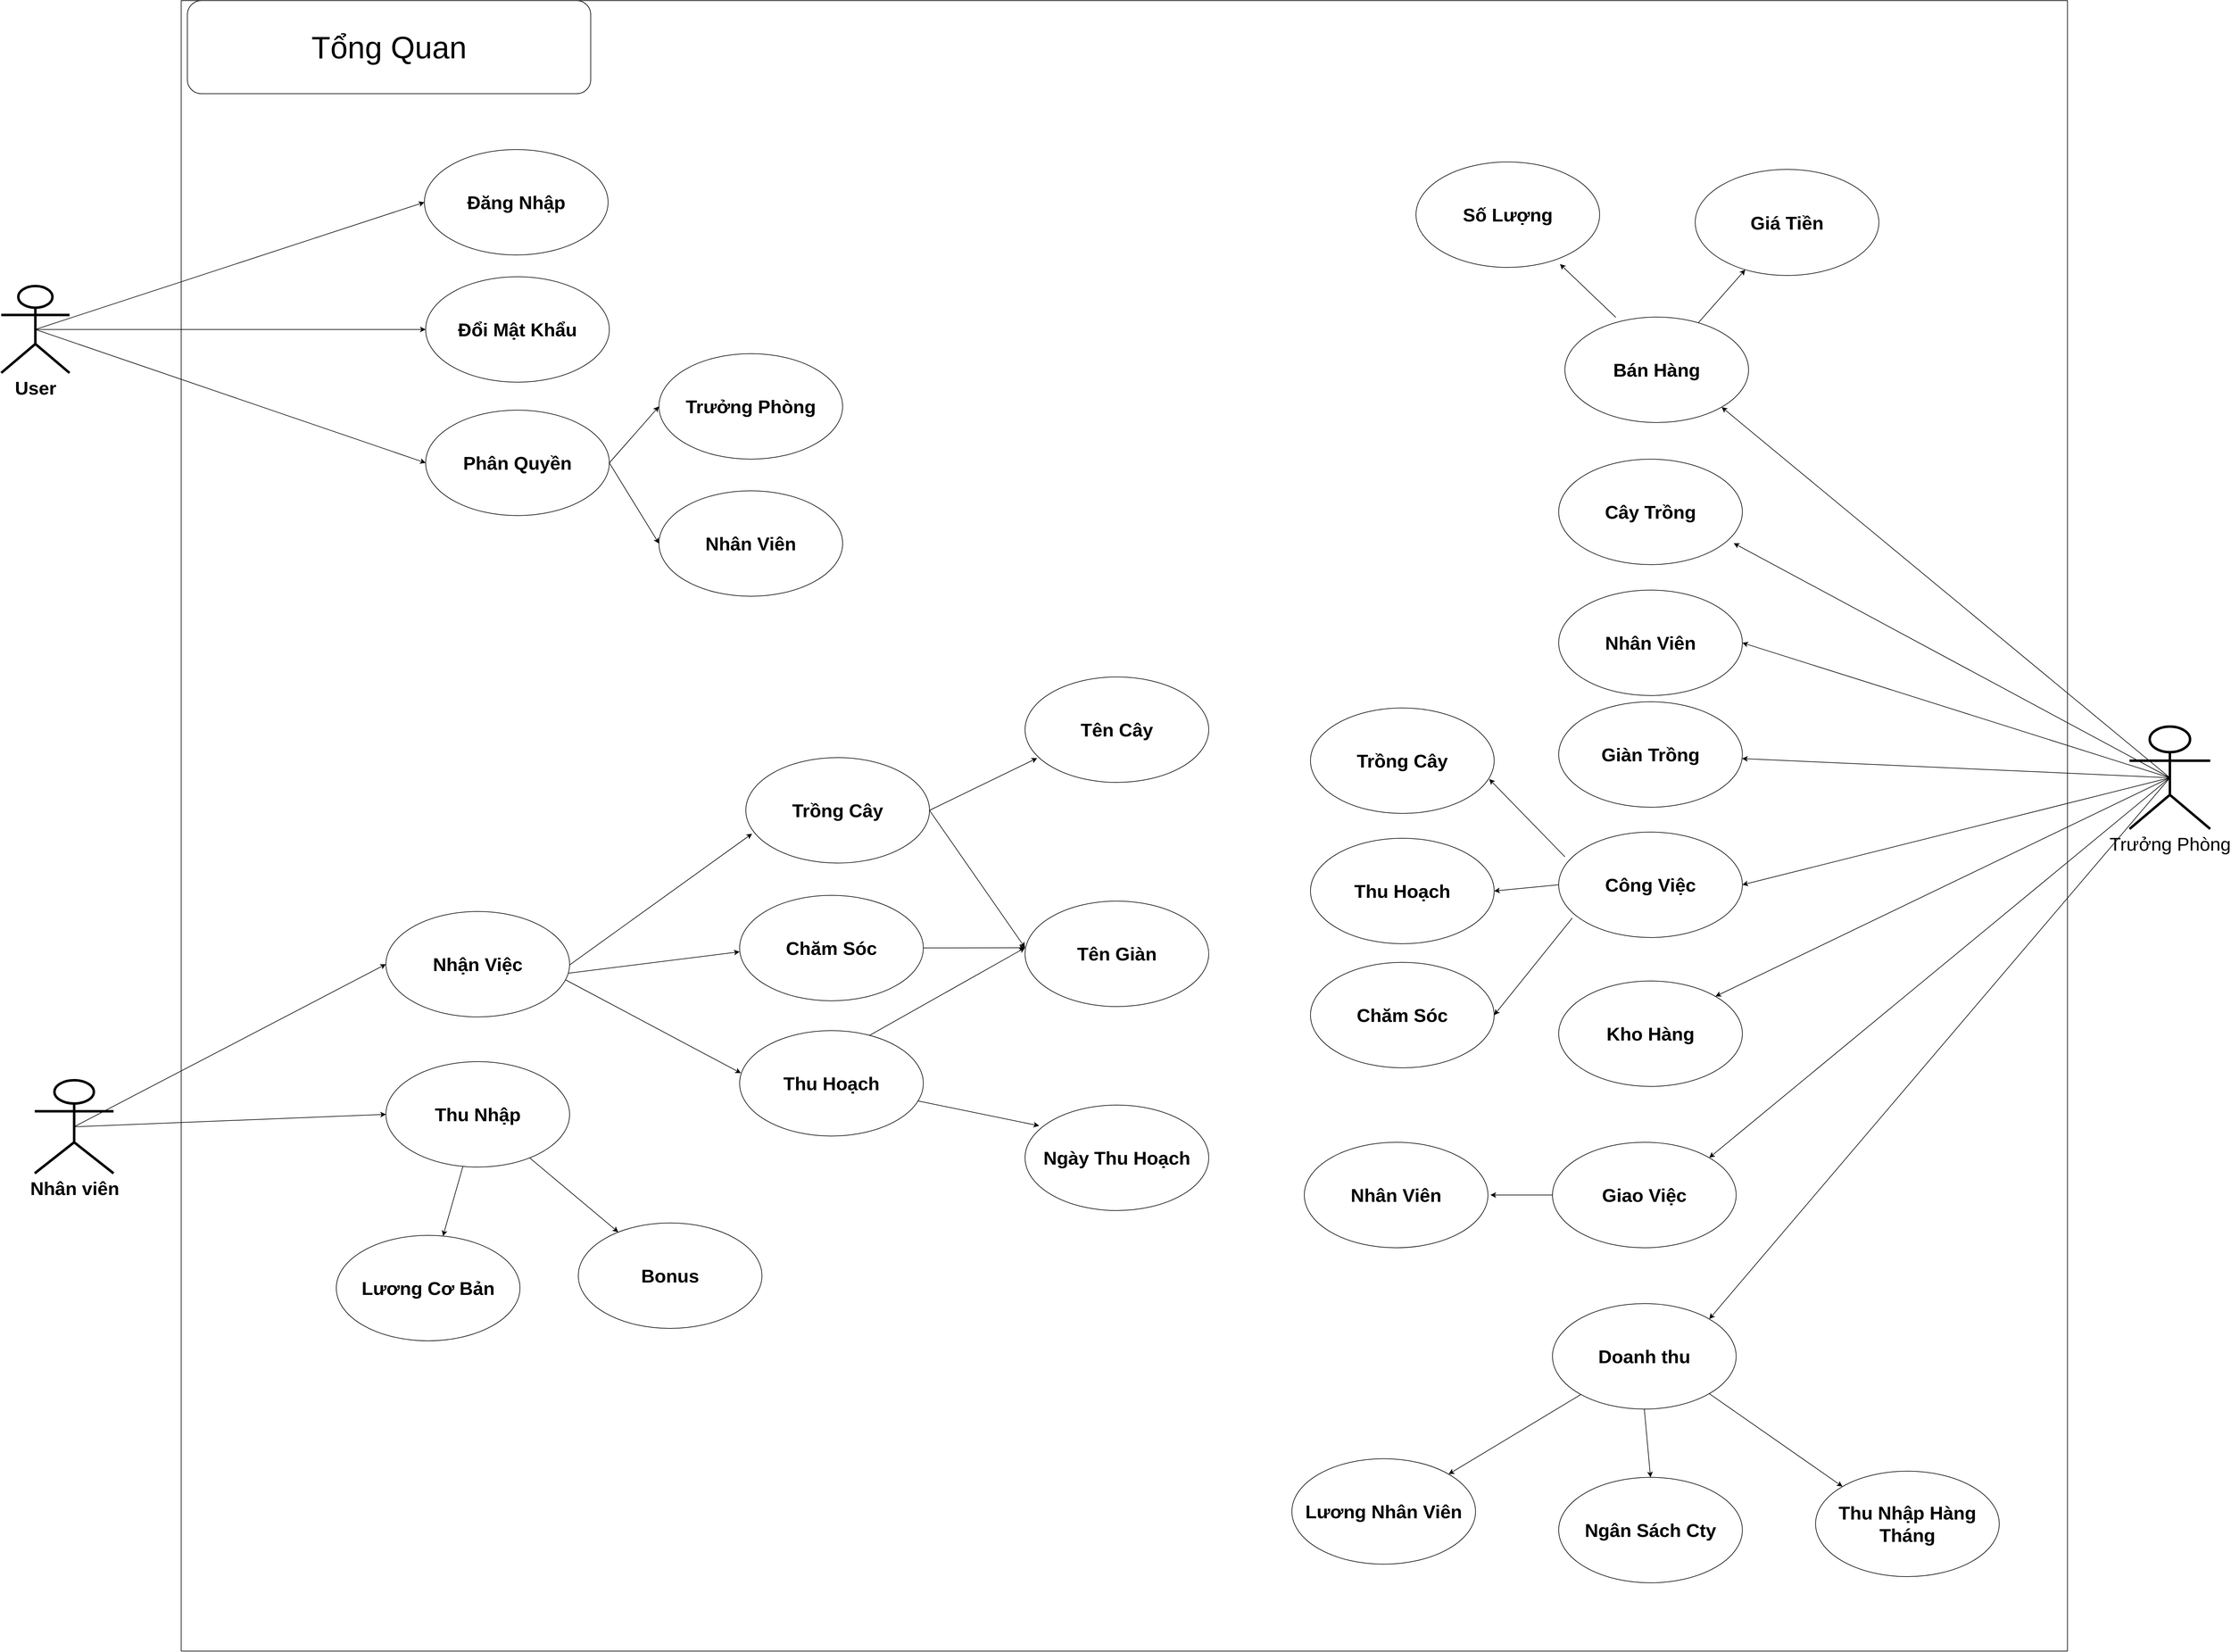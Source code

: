<mxfile version="15.4.0" type="device" pages="4"><diagram id="plnlAM44LjliKnrVqejt" name="Tổng Quan"><mxGraphModel dx="2172" dy="5131" grid="1" gridSize="10" guides="1" tooltips="1" connect="1" arrows="1" fold="1" page="1" pageScale="1" pageWidth="827" pageHeight="1169" math="0" shadow="0"><root><mxCell id="0"/><mxCell id="1" parent="0"/><mxCell id="Zp9C0Mv6gzzcxwa5_PXL-21" value="&lt;font style=&quot;font-size: 30px&quot;&gt;Trưởng Phòng&lt;/font&gt;" style="shape=umlActor;verticalLabelPosition=bottom;verticalAlign=top;html=1;outlineConnect=0;strokeWidth=4;" parent="1" vertex="1"><mxGeometry x="3790" y="-2110" width="130" height="165" as="geometry"/></mxCell><mxCell id="Zp9C0Mv6gzzcxwa5_PXL-28" value="" style="endArrow=classic;html=1;rounded=0;exitX=0.5;exitY=0.5;exitDx=0;exitDy=0;exitPerimeter=0;entryX=1;entryY=0.5;entryDx=0;entryDy=0;" parent="1" source="Zp9C0Mv6gzzcxwa5_PXL-21" target="zLa057w5-fOyzzD5ERXl-71" edge="1"><mxGeometry width="50" height="50" relative="1" as="geometry"><mxPoint x="2687" y="-1818" as="sourcePoint"/><mxPoint x="3210" y="-2220" as="targetPoint"/></mxGeometry></mxCell><mxCell id="Zp9C0Mv6gzzcxwa5_PXL-29" value="" style="endArrow=classic;html=1;rounded=0;exitX=0.5;exitY=0.5;exitDx=0;exitDy=0;exitPerimeter=0;entryX=1;entryY=0.5;entryDx=0;entryDy=0;" parent="1" source="Zp9C0Mv6gzzcxwa5_PXL-21" target="zLa057w5-fOyzzD5ERXl-62" edge="1"><mxGeometry width="50" height="50" relative="1" as="geometry"><mxPoint x="2780" y="-1798" as="sourcePoint"/><mxPoint x="3250" y="-1920" as="targetPoint"/></mxGeometry></mxCell><mxCell id="Zp9C0Mv6gzzcxwa5_PXL-31" value="" style="endArrow=classic;html=1;rounded=0;entryX=1;entryY=0;entryDx=0;entryDy=0;exitX=0.5;exitY=0.5;exitDx=0;exitDy=0;exitPerimeter=0;" parent="1" source="Zp9C0Mv6gzzcxwa5_PXL-21" target="zLa057w5-fOyzzD5ERXl-54" edge="1"><mxGeometry width="50" height="50" relative="1" as="geometry"><mxPoint x="2840" y="-1778" as="sourcePoint"/><mxPoint x="3042.175" y="-1475.355" as="targetPoint"/></mxGeometry></mxCell><mxCell id="Zp9C0Mv6gzzcxwa5_PXL-63" value="" style="endArrow=classic;html=1;rounded=0;exitX=0.5;exitY=0.5;exitDx=0;exitDy=0;exitPerimeter=0;entryX=1;entryY=0;entryDx=0;entryDy=0;" parent="1" source="Zp9C0Mv6gzzcxwa5_PXL-21" target="zLa057w5-fOyzzD5ERXl-61" edge="1"><mxGeometry width="50" height="50" relative="1" as="geometry"><mxPoint x="2690" y="-1768" as="sourcePoint"/><mxPoint x="3056.125" y="-1791.394" as="targetPoint"/></mxGeometry></mxCell><mxCell id="Zp9C0Mv6gzzcxwa5_PXL-85" value="" style="endArrow=classic;html=1;rounded=0;entryX=1;entryY=0;entryDx=0;entryDy=0;exitX=0.5;exitY=0.5;exitDx=0;exitDy=0;exitPerimeter=0;" parent="1" source="Zp9C0Mv6gzzcxwa5_PXL-21" target="zLa057w5-fOyzzD5ERXl-58" edge="1"><mxGeometry width="50" height="50" relative="1" as="geometry"><mxPoint x="2780" y="-1598" as="sourcePoint"/><mxPoint x="3065" y="-1606.25" as="targetPoint"/></mxGeometry></mxCell><mxCell id="LzWVsUbQiLCcBR7Qi_8w-2" value="" style="endArrow=classic;html=1;rounded=0;exitX=0.5;exitY=0.5;exitDx=0;exitDy=0;exitPerimeter=0;" parent="1" source="Zp9C0Mv6gzzcxwa5_PXL-21" target="zLa057w5-fOyzzD5ERXl-69" edge="1"><mxGeometry width="50" height="50" relative="1" as="geometry"><mxPoint x="2770" y="-2168" as="sourcePoint"/><mxPoint x="3087.5" y="-2136.5" as="targetPoint"/></mxGeometry></mxCell><mxCell id="LzWVsUbQiLCcBR7Qi_8w-24" value="" style="endArrow=classic;html=1;rounded=0;exitX=0.5;exitY=0.5;exitDx=0;exitDy=0;exitPerimeter=0;entryX=0.953;entryY=0.797;entryDx=0;entryDy=0;entryPerimeter=0;" parent="1" source="Zp9C0Mv6gzzcxwa5_PXL-21" target="zLa057w5-fOyzzD5ERXl-70" edge="1"><mxGeometry width="50" height="50" relative="1" as="geometry"><mxPoint x="2910" y="-1978" as="sourcePoint"/><mxPoint x="3250" y="-2310" as="targetPoint"/></mxGeometry></mxCell><mxCell id="QmFRktNtewQRUz3YU-EH-2" value="&lt;font style=&quot;font-size: 30px&quot;&gt;&lt;b&gt;User&lt;/b&gt;&lt;/font&gt;" style="shape=umlActor;verticalLabelPosition=bottom;verticalAlign=top;html=1;outlineConnect=0;strokeWidth=4;" parent="1" vertex="1"><mxGeometry x="360" y="-2820" width="110" height="140" as="geometry"/></mxCell><mxCell id="QmFRktNtewQRUz3YU-EH-5" value="" style="endArrow=classic;html=1;rounded=0;exitX=0.5;exitY=0.5;exitDx=0;exitDy=0;exitPerimeter=0;entryX=0;entryY=0.5;entryDx=0;entryDy=0;" parent="1" source="QmFRktNtewQRUz3YU-EH-2" target="zLa057w5-fOyzzD5ERXl-30" edge="1"><mxGeometry width="50" height="50" relative="1" as="geometry"><mxPoint x="1120" y="-2710" as="sourcePoint"/><mxPoint x="1020" y="-2930" as="targetPoint"/></mxGeometry></mxCell><mxCell id="QmFRktNtewQRUz3YU-EH-6" value="" style="endArrow=classic;html=1;rounded=0;entryX=0;entryY=0.5;entryDx=0;entryDy=0;exitX=0.5;exitY=0.5;exitDx=0;exitDy=0;exitPerimeter=0;" parent="1" source="QmFRktNtewQRUz3YU-EH-2" target="zLa057w5-fOyzzD5ERXl-29" edge="1"><mxGeometry width="50" height="50" relative="1" as="geometry"><mxPoint x="1130" y="-2700" as="sourcePoint"/><mxPoint x="1025" y="-2745" as="targetPoint"/></mxGeometry></mxCell><mxCell id="QmFRktNtewQRUz3YU-EH-7" value="" style="endArrow=classic;html=1;rounded=0;exitX=0.5;exitY=0.5;exitDx=0;exitDy=0;exitPerimeter=0;entryX=0;entryY=0.5;entryDx=0;entryDy=0;" parent="1" source="QmFRktNtewQRUz3YU-EH-2" target="zLa057w5-fOyzzD5ERXl-26" edge="1"><mxGeometry width="50" height="50" relative="1" as="geometry"><mxPoint x="1270" y="-2710" as="sourcePoint"/><mxPoint x="1047.5" y="-2498.0" as="targetPoint"/></mxGeometry></mxCell><mxCell id="QmFRktNtewQRUz3YU-EH-64" value="Tổng Quan" style="rounded=1;whiteSpace=wrap;html=1;fillColor=none;fontSize=50;" parent="1" vertex="1"><mxGeometry x="660" y="-3280" width="650" height="150" as="geometry"/></mxCell><mxCell id="qQ18g39UqIaB24QjjWqt-2" value="" style="endArrow=classic;html=1;rounded=0;fontSize=30;entryX=1;entryY=1;entryDx=0;entryDy=0;exitX=0.5;exitY=0.5;exitDx=0;exitDy=0;exitPerimeter=0;" parent="1" source="Zp9C0Mv6gzzcxwa5_PXL-21" target="zLa057w5-fOyzzD5ERXl-50" edge="1"><mxGeometry width="50" height="50" relative="1" as="geometry"><mxPoint x="3500" y="-2260" as="sourcePoint"/><mxPoint x="3090.0" y="-2559" as="targetPoint"/></mxGeometry></mxCell><mxCell id="zLa057w5-fOyzzD5ERXl-1" value="&lt;font style=&quot;font-size: 30px&quot;&gt;&lt;b&gt;Nhân viên&lt;/b&gt;&lt;/font&gt;" style="shape=umlActor;verticalLabelPosition=bottom;verticalAlign=top;html=1;outlineConnect=0;strokeWidth=4;" parent="1" vertex="1"><mxGeometry x="414" y="-1540" width="127" height="150" as="geometry"/></mxCell><mxCell id="zLa057w5-fOyzzD5ERXl-5" value="" style="endArrow=classic;html=1;rounded=0;entryX=0;entryY=1;entryDx=0;entryDy=0;exitX=1;exitY=0.5;exitDx=0;exitDy=0;" parent="1" source="zLa057w5-fOyzzD5ERXl-38" edge="1"><mxGeometry width="50" height="50" relative="1" as="geometry"><mxPoint x="1670.443" y="-2017.426" as="sourcePoint"/><mxPoint x="2029.509" y="-2059.153" as="targetPoint"/></mxGeometry></mxCell><mxCell id="zLa057w5-fOyzzD5ERXl-7" value="" style="endArrow=classic;html=1;rounded=0;entryX=0;entryY=0.5;entryDx=0;entryDy=0;startArrow=none;" parent="1" source="zLa057w5-fOyzzD5ERXl-39" edge="1"><mxGeometry width="50" height="50" relative="1" as="geometry"><mxPoint x="1701.25" y="-1765.0" as="sourcePoint"/><mxPoint x="2010" y="-1753.5" as="targetPoint"/><Array as="points"/></mxGeometry></mxCell><mxCell id="zLa057w5-fOyzzD5ERXl-9" value="" style="endArrow=classic;html=1;rounded=0;exitX=1;exitY=0.5;exitDx=0;exitDy=0;entryX=0;entryY=0.5;entryDx=0;entryDy=0;" parent="1" edge="1"><mxGeometry width="50" height="50" relative="1" as="geometry"><mxPoint x="1706.5" y="-1582.5" as="sourcePoint"/><mxPoint x="2010" y="-1753.5" as="targetPoint"/></mxGeometry></mxCell><mxCell id="zLa057w5-fOyzzD5ERXl-11" value="" style="endArrow=classic;html=1;rounded=0;entryX=0;entryY=0.5;entryDx=0;entryDy=0;exitX=0.5;exitY=0.5;exitDx=0;exitDy=0;exitPerimeter=0;" parent="1" source="zLa057w5-fOyzzD5ERXl-1" target="zLa057w5-fOyzzD5ERXl-34" edge="1"><mxGeometry width="50" height="50" relative="1" as="geometry"><mxPoint x="1004" y="-1430" as="sourcePoint"/><mxPoint x="1049" y="-1395" as="targetPoint"/></mxGeometry></mxCell><mxCell id="zLa057w5-fOyzzD5ERXl-14" value="" style="endArrow=classic;html=1;rounded=0;" parent="1" source="zLa057w5-fOyzzD5ERXl-34" target="zLa057w5-fOyzzD5ERXl-35" edge="1"><mxGeometry width="50" height="50" relative="1" as="geometry"><mxPoint x="1144" y="-1340" as="sourcePoint"/><mxPoint x="1141.916" y="-1289.973" as="targetPoint"/></mxGeometry></mxCell><mxCell id="zLa057w5-fOyzzD5ERXl-15" value="" style="endArrow=classic;html=1;rounded=0;" parent="1" source="zLa057w5-fOyzzD5ERXl-34" target="zLa057w5-fOyzzD5ERXl-36" edge="1"><mxGeometry width="50" height="50" relative="1" as="geometry"><mxPoint x="1239" y="-1395" as="sourcePoint"/><mxPoint x="1350.528" y="-1322.284" as="targetPoint"/></mxGeometry></mxCell><mxCell id="zLa057w5-fOyzzD5ERXl-20" value="" style="endArrow=classic;html=1;rounded=0;entryX=0;entryY=0;entryDx=0;entryDy=0;startArrow=none;" parent="1" source="zLa057w5-fOyzzD5ERXl-40" edge="1"><mxGeometry width="50" height="50" relative="1" as="geometry"><mxPoint x="1675.385" y="-1534.539" as="sourcePoint"/><mxPoint x="2032.683" y="-1466.569" as="targetPoint"/></mxGeometry></mxCell><mxCell id="zLa057w5-fOyzzD5ERXl-21" value="" style="endArrow=classic;html=1;rounded=0;fontSize=12;entryX=0.034;entryY=0.721;entryDx=0;entryDy=0;exitX=1;exitY=0.5;exitDx=0;exitDy=0;entryPerimeter=0;" parent="1" target="zLa057w5-fOyzzD5ERXl-38" edge="1"><mxGeometry width="50" height="50" relative="1" as="geometry"><mxPoint x="1254" y="-1710.0" as="sourcePoint"/><mxPoint x="1532.557" y="-1932.574" as="targetPoint"/></mxGeometry></mxCell><mxCell id="zLa057w5-fOyzzD5ERXl-22" value="" style="endArrow=classic;html=1;rounded=0;fontSize=12;exitX=1;exitY=0.5;exitDx=0;exitDy=0;" parent="1" edge="1"><mxGeometry width="50" height="50" relative="1" as="geometry"><mxPoint x="1254" y="-1710.0" as="sourcePoint"/><mxPoint x="1550" y="-1747" as="targetPoint"/></mxGeometry></mxCell><mxCell id="zLa057w5-fOyzzD5ERXl-23" value="" style="endArrow=classic;html=1;rounded=0;fontSize=12;entryX=0.007;entryY=0.403;entryDx=0;entryDy=0;exitX=1;exitY=0.5;exitDx=0;exitDy=0;entryPerimeter=0;" parent="1" target="zLa057w5-fOyzzD5ERXl-40" edge="1"><mxGeometry width="50" height="50" relative="1" as="geometry"><mxPoint x="1254" y="-1710.0" as="sourcePoint"/><mxPoint x="1496.5" y="-1582.5" as="targetPoint"/></mxGeometry></mxCell><mxCell id="zLa057w5-fOyzzD5ERXl-26" value="Phân Quyền" style="ellipse;whiteSpace=wrap;html=1;fontSize=30;fontStyle=1" parent="1" vertex="1"><mxGeometry x="1044" y="-2620" width="296" height="170" as="geometry"/></mxCell><mxCell id="zLa057w5-fOyzzD5ERXl-27" value="Nhân Viên" style="ellipse;whiteSpace=wrap;html=1;fontSize=30;fontStyle=1" parent="1" vertex="1"><mxGeometry x="1420" y="-2490" width="296" height="170" as="geometry"/></mxCell><mxCell id="zLa057w5-fOyzzD5ERXl-28" value="Trưởng Phòng" style="ellipse;whiteSpace=wrap;html=1;fontSize=30;fontStyle=1" parent="1" vertex="1"><mxGeometry x="1420" y="-2711" width="296" height="170" as="geometry"/></mxCell><mxCell id="zLa057w5-fOyzzD5ERXl-29" value="Đổi Mật Khẩu" style="ellipse;whiteSpace=wrap;html=1;fontSize=30;fontStyle=1" parent="1" vertex="1"><mxGeometry x="1044" y="-2835" width="296" height="170" as="geometry"/></mxCell><mxCell id="zLa057w5-fOyzzD5ERXl-30" value="Đăng Nhập" style="ellipse;whiteSpace=wrap;html=1;fontSize=30;fontStyle=1" parent="1" vertex="1"><mxGeometry x="1042" y="-3040" width="296" height="170" as="geometry"/></mxCell><mxCell id="zLa057w5-fOyzzD5ERXl-31" value="" style="endArrow=classic;html=1;rounded=0;fontSize=30;entryX=0;entryY=0.5;entryDx=0;entryDy=0;exitX=1;exitY=0.5;exitDx=0;exitDy=0;" parent="1" source="zLa057w5-fOyzzD5ERXl-26" target="zLa057w5-fOyzzD5ERXl-28" edge="1"><mxGeometry width="50" height="50" relative="1" as="geometry"><mxPoint x="1360" y="-2460" as="sourcePoint"/><mxPoint x="1410" y="-2510" as="targetPoint"/></mxGeometry></mxCell><mxCell id="zLa057w5-fOyzzD5ERXl-32" value="" style="endArrow=classic;html=1;rounded=0;fontSize=30;entryX=0;entryY=0.5;entryDx=0;entryDy=0;exitX=1;exitY=0.5;exitDx=0;exitDy=0;" parent="1" source="zLa057w5-fOyzzD5ERXl-26" target="zLa057w5-fOyzzD5ERXl-27" edge="1"><mxGeometry width="50" height="50" relative="1" as="geometry"><mxPoint x="1340" y="-2390" as="sourcePoint"/><mxPoint x="1390" y="-2440" as="targetPoint"/></mxGeometry></mxCell><mxCell id="zLa057w5-fOyzzD5ERXl-33" value="Nhận Việc" style="ellipse;whiteSpace=wrap;html=1;fontSize=30;fontStyle=1" parent="1" vertex="1"><mxGeometry x="980" y="-1812" width="296" height="170" as="geometry"/></mxCell><mxCell id="zLa057w5-fOyzzD5ERXl-34" value="Thu Nhập" style="ellipse;whiteSpace=wrap;html=1;fontSize=30;fontStyle=1" parent="1" vertex="1"><mxGeometry x="980" y="-1570" width="296" height="170" as="geometry"/></mxCell><mxCell id="zLa057w5-fOyzzD5ERXl-35" value="Lương Cơ Bản" style="ellipse;whiteSpace=wrap;html=1;fontSize=30;fontStyle=1" parent="1" vertex="1"><mxGeometry x="900" y="-1290" width="296" height="170" as="geometry"/></mxCell><mxCell id="zLa057w5-fOyzzD5ERXl-36" value="Bonus" style="ellipse;whiteSpace=wrap;html=1;fontSize=30;fontStyle=1" parent="1" vertex="1"><mxGeometry x="1290" y="-1310" width="296" height="170" as="geometry"/></mxCell><mxCell id="zLa057w5-fOyzzD5ERXl-37" value="" style="endArrow=classic;html=1;rounded=0;fontSize=30;entryX=0;entryY=0.5;entryDx=0;entryDy=0;exitX=0.5;exitY=0.5;exitDx=0;exitDy=0;exitPerimeter=0;" parent="1" source="zLa057w5-fOyzzD5ERXl-1" target="zLa057w5-fOyzzD5ERXl-33" edge="1"><mxGeometry width="50" height="50" relative="1" as="geometry"><mxPoint x="620" y="-1610" as="sourcePoint"/><mxPoint x="670" y="-1660" as="targetPoint"/></mxGeometry></mxCell><mxCell id="zLa057w5-fOyzzD5ERXl-38" value="Trồng Cây" style="ellipse;whiteSpace=wrap;html=1;fontSize=30;fontStyle=1" parent="1" vertex="1"><mxGeometry x="1560" y="-2060" width="296" height="170" as="geometry"/></mxCell><mxCell id="zLa057w5-fOyzzD5ERXl-41" value="" style="endArrow=classic;html=1;rounded=0;fontSize=30;entryX=0;entryY=0.5;entryDx=0;entryDy=0;exitX=1;exitY=0.5;exitDx=0;exitDy=0;" parent="1" source="zLa057w5-fOyzzD5ERXl-38" edge="1"><mxGeometry width="50" height="50" relative="1" as="geometry"><mxPoint x="1840" y="-1910" as="sourcePoint"/><mxPoint x="2010" y="-1753.5" as="targetPoint"/></mxGeometry></mxCell><mxCell id="zLa057w5-fOyzzD5ERXl-39" value="Chăm Sóc" style="ellipse;whiteSpace=wrap;html=1;fontSize=30;fontStyle=1" parent="1" vertex="1"><mxGeometry x="1550" y="-1838" width="296" height="170" as="geometry"/></mxCell><mxCell id="zLa057w5-fOyzzD5ERXl-40" value="Thu Hoạch" style="ellipse;whiteSpace=wrap;html=1;fontSize=30;fontStyle=1" parent="1" vertex="1"><mxGeometry x="1550" y="-1620" width="296" height="170" as="geometry"/></mxCell><mxCell id="zLa057w5-fOyzzD5ERXl-44" value="Tên Cây" style="ellipse;whiteSpace=wrap;html=1;fontSize=30;fontStyle=1" parent="1" vertex="1"><mxGeometry x="2010" y="-2190" width="296" height="170" as="geometry"/></mxCell><mxCell id="zLa057w5-fOyzzD5ERXl-45" value="Tên Giàn" style="ellipse;whiteSpace=wrap;html=1;fontSize=30;fontStyle=1" parent="1" vertex="1"><mxGeometry x="2010" y="-1828.75" width="296" height="170" as="geometry"/></mxCell><mxCell id="zLa057w5-fOyzzD5ERXl-46" value="Ngày Thu Hoạch" style="ellipse;whiteSpace=wrap;html=1;fontSize=30;fontStyle=1" parent="1" vertex="1"><mxGeometry x="2010" y="-1500" width="296" height="170" as="geometry"/></mxCell><mxCell id="zLa057w5-fOyzzD5ERXl-48" value="Số Lượng" style="ellipse;whiteSpace=wrap;html=1;fontSize=30;fontStyle=1" parent="1" vertex="1"><mxGeometry x="2640" y="-3020" width="296" height="170" as="geometry"/></mxCell><mxCell id="zLa057w5-fOyzzD5ERXl-49" value="Giá Tiền" style="ellipse;whiteSpace=wrap;html=1;fontSize=30;fontStyle=1" parent="1" vertex="1"><mxGeometry x="3090" y="-3008" width="296" height="171" as="geometry"/></mxCell><mxCell id="zLa057w5-fOyzzD5ERXl-50" value="Bán Hàng" style="ellipse;whiteSpace=wrap;html=1;fontSize=30;fontStyle=1" parent="1" vertex="1"><mxGeometry x="2880" y="-2770" width="296" height="170" as="geometry"/></mxCell><mxCell id="zLa057w5-fOyzzD5ERXl-51" value="Lương Nhân Viên" style="ellipse;whiteSpace=wrap;html=1;fontSize=30;fontStyle=1" parent="1" vertex="1"><mxGeometry x="2440" y="-930" width="296" height="170" as="geometry"/></mxCell><mxCell id="zLa057w5-fOyzzD5ERXl-52" value="Ngân Sách Cty" style="ellipse;whiteSpace=wrap;html=1;fontSize=30;fontStyle=1" parent="1" vertex="1"><mxGeometry x="2870" y="-900" width="296" height="170" as="geometry"/></mxCell><mxCell id="zLa057w5-fOyzzD5ERXl-53" value="Thu Nhập Hàng Tháng" style="ellipse;whiteSpace=wrap;html=1;fontSize=30;fontStyle=1" parent="1" vertex="1"><mxGeometry x="3284" y="-910" width="296" height="170" as="geometry"/></mxCell><mxCell id="zLa057w5-fOyzzD5ERXl-54" value="Doanh thu" style="ellipse;whiteSpace=wrap;html=1;fontSize=30;fontStyle=1" parent="1" vertex="1"><mxGeometry x="2860" y="-1180" width="296" height="170" as="geometry"/></mxCell><mxCell id="zLa057w5-fOyzzD5ERXl-55" value="" style="endArrow=classic;html=1;rounded=0;fontSize=30;entryX=1;entryY=0;entryDx=0;entryDy=0;" parent="1" source="zLa057w5-fOyzzD5ERXl-54" target="zLa057w5-fOyzzD5ERXl-51" edge="1"><mxGeometry width="50" height="50" relative="1" as="geometry"><mxPoint x="2660" y="-1090" as="sourcePoint"/><mxPoint x="2710" y="-1140" as="targetPoint"/></mxGeometry></mxCell><mxCell id="zLa057w5-fOyzzD5ERXl-56" value="" style="endArrow=classic;html=1;rounded=0;fontSize=30;entryX=0;entryY=0;entryDx=0;entryDy=0;exitX=1;exitY=1;exitDx=0;exitDy=0;" parent="1" source="zLa057w5-fOyzzD5ERXl-54" target="zLa057w5-fOyzzD5ERXl-53" edge="1"><mxGeometry width="50" height="50" relative="1" as="geometry"><mxPoint x="3330" y="-1050" as="sourcePoint"/><mxPoint x="3380" y="-1100" as="targetPoint"/></mxGeometry></mxCell><mxCell id="zLa057w5-fOyzzD5ERXl-57" value="" style="endArrow=classic;html=1;rounded=0;fontSize=30;entryX=0.5;entryY=0;entryDx=0;entryDy=0;exitX=0.5;exitY=1;exitDx=0;exitDy=0;" parent="1" source="zLa057w5-fOyzzD5ERXl-54" target="zLa057w5-fOyzzD5ERXl-52" edge="1"><mxGeometry width="50" height="50" relative="1" as="geometry"><mxPoint x="2550" y="-1120" as="sourcePoint"/><mxPoint x="2600" y="-1170" as="targetPoint"/></mxGeometry></mxCell><mxCell id="zLa057w5-fOyzzD5ERXl-60" style="edgeStyle=orthogonalEdgeStyle;rounded=0;orthogonalLoop=1;jettySize=auto;html=1;fontSize=30;" parent="1" source="zLa057w5-fOyzzD5ERXl-58" edge="1"><mxGeometry relative="1" as="geometry"><mxPoint x="2760" y="-1355.0" as="targetPoint"/></mxGeometry></mxCell><mxCell id="zLa057w5-fOyzzD5ERXl-58" value="Giao Việc" style="ellipse;whiteSpace=wrap;html=1;fontSize=30;fontStyle=1" parent="1" vertex="1"><mxGeometry x="2860" y="-1440" width="296" height="170" as="geometry"/></mxCell><mxCell id="zLa057w5-fOyzzD5ERXl-59" value="Nhân Viên" style="ellipse;whiteSpace=wrap;html=1;fontSize=30;fontStyle=1" parent="1" vertex="1"><mxGeometry x="2460" y="-1440" width="296" height="170" as="geometry"/></mxCell><mxCell id="zLa057w5-fOyzzD5ERXl-61" value="Kho Hàng" style="ellipse;whiteSpace=wrap;html=1;fontSize=30;fontStyle=1" parent="1" vertex="1"><mxGeometry x="2870" y="-1700" width="296" height="170" as="geometry"/></mxCell><mxCell id="zLa057w5-fOyzzD5ERXl-62" value="Công Việc" style="ellipse;whiteSpace=wrap;html=1;fontSize=30;fontStyle=1" parent="1" vertex="1"><mxGeometry x="2870" y="-1940" width="296" height="170" as="geometry"/></mxCell><mxCell id="zLa057w5-fOyzzD5ERXl-63" value="Thu Hoạch" style="ellipse;whiteSpace=wrap;html=1;fontSize=30;fontStyle=1" parent="1" vertex="1"><mxGeometry x="2470" y="-1930" width="296" height="170" as="geometry"/></mxCell><mxCell id="zLa057w5-fOyzzD5ERXl-64" value="Chăm Sóc" style="ellipse;whiteSpace=wrap;html=1;fontSize=30;fontStyle=1" parent="1" vertex="1"><mxGeometry x="2470" y="-1730" width="296" height="170" as="geometry"/></mxCell><mxCell id="zLa057w5-fOyzzD5ERXl-65" value="Trồng Cây" style="ellipse;whiteSpace=wrap;html=1;fontSize=30;fontStyle=1" parent="1" vertex="1"><mxGeometry x="2470" y="-2140" width="296" height="170" as="geometry"/></mxCell><mxCell id="zLa057w5-fOyzzD5ERXl-66" value="" style="endArrow=classic;html=1;rounded=0;fontSize=30;entryX=0.973;entryY=0.674;entryDx=0;entryDy=0;entryPerimeter=0;exitX=0.034;exitY=0.235;exitDx=0;exitDy=0;exitPerimeter=0;" parent="1" source="zLa057w5-fOyzzD5ERXl-62" target="zLa057w5-fOyzzD5ERXl-65" edge="1"><mxGeometry width="50" height="50" relative="1" as="geometry"><mxPoint x="2860" y="-1950" as="sourcePoint"/><mxPoint x="2910" y="-2000" as="targetPoint"/></mxGeometry></mxCell><mxCell id="zLa057w5-fOyzzD5ERXl-67" value="" style="endArrow=classic;html=1;rounded=0;fontSize=30;entryX=1;entryY=0.5;entryDx=0;entryDy=0;exitX=0;exitY=0.5;exitDx=0;exitDy=0;" parent="1" source="zLa057w5-fOyzzD5ERXl-62" target="zLa057w5-fOyzzD5ERXl-63" edge="1"><mxGeometry width="50" height="50" relative="1" as="geometry"><mxPoint x="2840" y="-1710" as="sourcePoint"/><mxPoint x="2890" y="-1760" as="targetPoint"/></mxGeometry></mxCell><mxCell id="zLa057w5-fOyzzD5ERXl-68" value="" style="endArrow=classic;html=1;rounded=0;fontSize=30;exitX=0.074;exitY=0.815;exitDx=0;exitDy=0;exitPerimeter=0;entryX=1;entryY=0.5;entryDx=0;entryDy=0;" parent="1" source="zLa057w5-fOyzzD5ERXl-62" target="zLa057w5-fOyzzD5ERXl-64" edge="1"><mxGeometry width="50" height="50" relative="1" as="geometry"><mxPoint x="2870" y="-1710" as="sourcePoint"/><mxPoint x="2920" y="-1760" as="targetPoint"/></mxGeometry></mxCell><mxCell id="zLa057w5-fOyzzD5ERXl-69" value="Giàn Trồng" style="ellipse;whiteSpace=wrap;html=1;fontSize=30;fontStyle=1" parent="1" vertex="1"><mxGeometry x="2870" y="-2150" width="296" height="170" as="geometry"/></mxCell><mxCell id="zLa057w5-fOyzzD5ERXl-70" value="Cây Trồng" style="ellipse;whiteSpace=wrap;html=1;fontSize=30;fontStyle=1" parent="1" vertex="1"><mxGeometry x="2870" y="-2541" width="296" height="170" as="geometry"/></mxCell><mxCell id="zLa057w5-fOyzzD5ERXl-71" value="Nhân Viên" style="ellipse;whiteSpace=wrap;html=1;fontSize=30;fontStyle=1" parent="1" vertex="1"><mxGeometry x="2870" y="-2330" width="296" height="170" as="geometry"/></mxCell><mxCell id="zLa057w5-fOyzzD5ERXl-72" value="" style="endArrow=classic;html=1;rounded=0;fontSize=30;entryX=0.784;entryY=0.968;entryDx=0;entryDy=0;entryPerimeter=0;exitX=0.277;exitY=0.003;exitDx=0;exitDy=0;exitPerimeter=0;" parent="1" source="zLa057w5-fOyzzD5ERXl-50" target="zLa057w5-fOyzzD5ERXl-48" edge="1"><mxGeometry width="50" height="50" relative="1" as="geometry"><mxPoint x="2630" y="-2640" as="sourcePoint"/><mxPoint x="2680" y="-2690" as="targetPoint"/></mxGeometry></mxCell><mxCell id="zLa057w5-fOyzzD5ERXl-73" value="" style="endArrow=classic;html=1;rounded=0;fontSize=30;" parent="1" source="zLa057w5-fOyzzD5ERXl-50" target="zLa057w5-fOyzzD5ERXl-49" edge="1"><mxGeometry width="50" height="50" relative="1" as="geometry"><mxPoint x="2680" y="-2520" as="sourcePoint"/><mxPoint x="2730" y="-2570" as="targetPoint"/></mxGeometry></mxCell><mxCell id="zLa057w5-fOyzzD5ERXl-74" value="" style="rounded=0;whiteSpace=wrap;html=1;fontSize=30;verticalAlign=middle;fillColor=none;" parent="1" vertex="1"><mxGeometry x="650" y="-3280" width="3040" height="2660" as="geometry"/></mxCell></root></mxGraphModel></diagram><diagram id="rHyDR6l2a_IoLIzVBZ7F" name="Nhân Viên"><mxGraphModel dx="3460" dy="3249" grid="1" gridSize="10" guides="1" tooltips="1" connect="1" arrows="1" fold="1" page="1" pageScale="1" pageWidth="827" pageHeight="1169" math="0" shadow="0"><root><mxCell id="9mb1XOi_VgIuKe0y8Y9R-0"/><mxCell id="9mb1XOi_VgIuKe0y8Y9R-1" parent="9mb1XOi_VgIuKe0y8Y9R-0"/><mxCell id="Fa4VINCAQjEn74Sb7atm-0" value="" style="rounded=0;whiteSpace=wrap;html=1;fontSize=22;strokeWidth=1;fillColor=none;" parent="9mb1XOi_VgIuKe0y8Y9R-1" vertex="1"><mxGeometry x="660" y="-1140" width="1590" height="1530" as="geometry"/></mxCell><mxCell id="vHjGaQJA4dMBGwJOoz5E-48" value="Nhân Viên" style="rounded=1;whiteSpace=wrap;html=1;fontSize=40;strokeWidth=1;fillColor=none;" parent="9mb1XOi_VgIuKe0y8Y9R-1" vertex="1"><mxGeometry x="660" y="-1140" width="330" height="100" as="geometry"/></mxCell><mxCell id="RcPfFfin5SuMYQsQtudx-0" value="&lt;font style=&quot;font-size: 30px&quot;&gt;&lt;b&gt;Nhân viên&lt;/b&gt;&lt;/font&gt;" style="shape=umlActor;verticalLabelPosition=bottom;verticalAlign=top;html=1;outlineConnect=0;strokeWidth=4;" vertex="1" parent="9mb1XOi_VgIuKe0y8Y9R-1"><mxGeometry x="220" y="-230" width="127" height="150" as="geometry"/></mxCell><mxCell id="RcPfFfin5SuMYQsQtudx-1" value="" style="endArrow=classic;html=1;rounded=0;entryX=0;entryY=1;entryDx=0;entryDy=0;exitX=1;exitY=0.5;exitDx=0;exitDy=0;" edge="1" parent="9mb1XOi_VgIuKe0y8Y9R-1" source="RcPfFfin5SuMYQsQtudx-16"><mxGeometry width="50" height="50" relative="1" as="geometry"><mxPoint x="1476.443" y="-707.426" as="sourcePoint"/><mxPoint x="1835.509" y="-749.153" as="targetPoint"/></mxGeometry></mxCell><mxCell id="RcPfFfin5SuMYQsQtudx-2" value="" style="endArrow=classic;html=1;rounded=0;entryX=0;entryY=0.5;entryDx=0;entryDy=0;startArrow=none;" edge="1" parent="9mb1XOi_VgIuKe0y8Y9R-1" source="RcPfFfin5SuMYQsQtudx-18"><mxGeometry width="50" height="50" relative="1" as="geometry"><mxPoint x="1507.25" y="-455.0" as="sourcePoint"/><mxPoint x="1816" y="-443.5" as="targetPoint"/><Array as="points"/></mxGeometry></mxCell><mxCell id="RcPfFfin5SuMYQsQtudx-3" value="" style="endArrow=classic;html=1;rounded=0;exitX=1;exitY=0.5;exitDx=0;exitDy=0;entryX=0;entryY=0.5;entryDx=0;entryDy=0;" edge="1" parent="9mb1XOi_VgIuKe0y8Y9R-1"><mxGeometry width="50" height="50" relative="1" as="geometry"><mxPoint x="1512.5" y="-272.5" as="sourcePoint"/><mxPoint x="1816" y="-443.5" as="targetPoint"/></mxGeometry></mxCell><mxCell id="RcPfFfin5SuMYQsQtudx-4" value="" style="endArrow=classic;html=1;rounded=0;entryX=0;entryY=0.5;entryDx=0;entryDy=0;exitX=0.5;exitY=0.5;exitDx=0;exitDy=0;exitPerimeter=0;" edge="1" parent="9mb1XOi_VgIuKe0y8Y9R-1" source="RcPfFfin5SuMYQsQtudx-0" target="RcPfFfin5SuMYQsQtudx-12"><mxGeometry width="50" height="50" relative="1" as="geometry"><mxPoint x="810" y="-120" as="sourcePoint"/><mxPoint x="855" y="-85" as="targetPoint"/></mxGeometry></mxCell><mxCell id="RcPfFfin5SuMYQsQtudx-5" value="" style="endArrow=classic;html=1;rounded=0;" edge="1" parent="9mb1XOi_VgIuKe0y8Y9R-1" source="RcPfFfin5SuMYQsQtudx-12" target="RcPfFfin5SuMYQsQtudx-13"><mxGeometry width="50" height="50" relative="1" as="geometry"><mxPoint x="950" y="-30" as="sourcePoint"/><mxPoint x="947.916" y="20.027" as="targetPoint"/></mxGeometry></mxCell><mxCell id="RcPfFfin5SuMYQsQtudx-6" value="" style="endArrow=classic;html=1;rounded=0;" edge="1" parent="9mb1XOi_VgIuKe0y8Y9R-1" source="RcPfFfin5SuMYQsQtudx-12" target="RcPfFfin5SuMYQsQtudx-14"><mxGeometry width="50" height="50" relative="1" as="geometry"><mxPoint x="1045" y="-85" as="sourcePoint"/><mxPoint x="1156.528" y="-12.284" as="targetPoint"/></mxGeometry></mxCell><mxCell id="RcPfFfin5SuMYQsQtudx-7" value="" style="endArrow=classic;html=1;rounded=0;entryX=0;entryY=0;entryDx=0;entryDy=0;startArrow=none;" edge="1" parent="9mb1XOi_VgIuKe0y8Y9R-1" source="RcPfFfin5SuMYQsQtudx-19"><mxGeometry width="50" height="50" relative="1" as="geometry"><mxPoint x="1481.385" y="-224.539" as="sourcePoint"/><mxPoint x="1838.683" y="-156.569" as="targetPoint"/></mxGeometry></mxCell><mxCell id="RcPfFfin5SuMYQsQtudx-8" value="" style="endArrow=classic;html=1;rounded=0;fontSize=12;entryX=0.034;entryY=0.721;entryDx=0;entryDy=0;exitX=1;exitY=0.5;exitDx=0;exitDy=0;entryPerimeter=0;" edge="1" parent="9mb1XOi_VgIuKe0y8Y9R-1" target="RcPfFfin5SuMYQsQtudx-16"><mxGeometry width="50" height="50" relative="1" as="geometry"><mxPoint x="1060" y="-400" as="sourcePoint"/><mxPoint x="1338.557" y="-622.574" as="targetPoint"/></mxGeometry></mxCell><mxCell id="RcPfFfin5SuMYQsQtudx-9" value="" style="endArrow=classic;html=1;rounded=0;fontSize=12;exitX=1;exitY=0.5;exitDx=0;exitDy=0;" edge="1" parent="9mb1XOi_VgIuKe0y8Y9R-1"><mxGeometry width="50" height="50" relative="1" as="geometry"><mxPoint x="1060" y="-400" as="sourcePoint"/><mxPoint x="1356" y="-437" as="targetPoint"/></mxGeometry></mxCell><mxCell id="RcPfFfin5SuMYQsQtudx-10" value="" style="endArrow=classic;html=1;rounded=0;fontSize=12;entryX=0.007;entryY=0.403;entryDx=0;entryDy=0;exitX=1;exitY=0.5;exitDx=0;exitDy=0;entryPerimeter=0;" edge="1" parent="9mb1XOi_VgIuKe0y8Y9R-1" target="RcPfFfin5SuMYQsQtudx-19"><mxGeometry width="50" height="50" relative="1" as="geometry"><mxPoint x="1060" y="-400" as="sourcePoint"/><mxPoint x="1302.5" y="-272.5" as="targetPoint"/></mxGeometry></mxCell><mxCell id="RcPfFfin5SuMYQsQtudx-11" value="Nhận Việc" style="ellipse;whiteSpace=wrap;html=1;fontSize=30;fontStyle=1" vertex="1" parent="9mb1XOi_VgIuKe0y8Y9R-1"><mxGeometry x="786" y="-502" width="296" height="170" as="geometry"/></mxCell><mxCell id="RcPfFfin5SuMYQsQtudx-12" value="Thu Nhập" style="ellipse;whiteSpace=wrap;html=1;fontSize=30;fontStyle=1" vertex="1" parent="9mb1XOi_VgIuKe0y8Y9R-1"><mxGeometry x="786" y="-260" width="296" height="170" as="geometry"/></mxCell><mxCell id="RcPfFfin5SuMYQsQtudx-13" value="Lương Cơ Bản" style="ellipse;whiteSpace=wrap;html=1;fontSize=30;fontStyle=1" vertex="1" parent="9mb1XOi_VgIuKe0y8Y9R-1"><mxGeometry x="706" y="20" width="296" height="170" as="geometry"/></mxCell><mxCell id="RcPfFfin5SuMYQsQtudx-14" value="Bonus" style="ellipse;whiteSpace=wrap;html=1;fontSize=30;fontStyle=1" vertex="1" parent="9mb1XOi_VgIuKe0y8Y9R-1"><mxGeometry x="1096" width="296" height="170" as="geometry"/></mxCell><mxCell id="RcPfFfin5SuMYQsQtudx-15" value="" style="endArrow=classic;html=1;rounded=0;fontSize=30;entryX=0;entryY=0.5;entryDx=0;entryDy=0;exitX=0.5;exitY=0.5;exitDx=0;exitDy=0;exitPerimeter=0;" edge="1" parent="9mb1XOi_VgIuKe0y8Y9R-1" source="RcPfFfin5SuMYQsQtudx-0" target="RcPfFfin5SuMYQsQtudx-11"><mxGeometry width="50" height="50" relative="1" as="geometry"><mxPoint x="426" y="-300" as="sourcePoint"/><mxPoint x="476" y="-350" as="targetPoint"/></mxGeometry></mxCell><mxCell id="RcPfFfin5SuMYQsQtudx-16" value="Trồng Cây" style="ellipse;whiteSpace=wrap;html=1;fontSize=30;fontStyle=1" vertex="1" parent="9mb1XOi_VgIuKe0y8Y9R-1"><mxGeometry x="1366" y="-750" width="296" height="170" as="geometry"/></mxCell><mxCell id="RcPfFfin5SuMYQsQtudx-17" value="" style="endArrow=classic;html=1;rounded=0;fontSize=30;entryX=0;entryY=0.5;entryDx=0;entryDy=0;exitX=1;exitY=0.5;exitDx=0;exitDy=0;" edge="1" parent="9mb1XOi_VgIuKe0y8Y9R-1" source="RcPfFfin5SuMYQsQtudx-16"><mxGeometry width="50" height="50" relative="1" as="geometry"><mxPoint x="1646" y="-600" as="sourcePoint"/><mxPoint x="1816" y="-443.5" as="targetPoint"/></mxGeometry></mxCell><mxCell id="RcPfFfin5SuMYQsQtudx-18" value="Chăm Sóc" style="ellipse;whiteSpace=wrap;html=1;fontSize=30;fontStyle=1" vertex="1" parent="9mb1XOi_VgIuKe0y8Y9R-1"><mxGeometry x="1356" y="-528" width="296" height="170" as="geometry"/></mxCell><mxCell id="RcPfFfin5SuMYQsQtudx-19" value="Thu Hoạch" style="ellipse;whiteSpace=wrap;html=1;fontSize=30;fontStyle=1" vertex="1" parent="9mb1XOi_VgIuKe0y8Y9R-1"><mxGeometry x="1356" y="-310" width="296" height="170" as="geometry"/></mxCell><mxCell id="RcPfFfin5SuMYQsQtudx-20" value="Tên Cây" style="ellipse;whiteSpace=wrap;html=1;fontSize=30;fontStyle=1" vertex="1" parent="9mb1XOi_VgIuKe0y8Y9R-1"><mxGeometry x="1816" y="-880" width="296" height="170" as="geometry"/></mxCell><mxCell id="RcPfFfin5SuMYQsQtudx-21" value="Tên Giàn" style="ellipse;whiteSpace=wrap;html=1;fontSize=30;fontStyle=1" vertex="1" parent="9mb1XOi_VgIuKe0y8Y9R-1"><mxGeometry x="1816" y="-518.75" width="296" height="170" as="geometry"/></mxCell><mxCell id="RcPfFfin5SuMYQsQtudx-22" value="Ngày Thu Hoạch" style="ellipse;whiteSpace=wrap;html=1;fontSize=30;fontStyle=1" vertex="1" parent="9mb1XOi_VgIuKe0y8Y9R-1"><mxGeometry x="1816" y="-190" width="296" height="170" as="geometry"/></mxCell></root></mxGraphModel></diagram><diagram id="IDbLRaaNBDLGTUPiwu8P" name="User"><mxGraphModel dx="2076" dy="1248" grid="1" gridSize="10" guides="1" tooltips="1" connect="1" arrows="1" fold="1" page="1" pageScale="1" pageWidth="827" pageHeight="1169" math="0" shadow="0"><root><mxCell id="LIAKAd6Wkf4qljn0svWx-0"/><mxCell id="LIAKAd6Wkf4qljn0svWx-1" parent="LIAKAd6Wkf4qljn0svWx-0"/><mxCell id="9dPtVlBZj29Dh7OSdVtZ-0" value="&lt;font style=&quot;font-size: 30px&quot;&gt;User&lt;/font&gt;" style="shape=umlActor;verticalLabelPosition=bottom;verticalAlign=top;html=1;outlineConnect=0;strokeWidth=4;" parent="LIAKAd6Wkf4qljn0svWx-1" vertex="1"><mxGeometry x="310" y="350" width="110" height="140" as="geometry"/></mxCell><mxCell id="9dPtVlBZj29Dh7OSdVtZ-1" value="Đăng Nhập" style="ellipse;whiteSpace=wrap;html=1;fontSize=30;fontStyle=1" parent="LIAKAd6Wkf4qljn0svWx-1" vertex="1"><mxGeometry x="970" y="220" width="190" height="100" as="geometry"/></mxCell><mxCell id="9dPtVlBZj29Dh7OSdVtZ-2" value="Đổi Mật Khẩu" style="ellipse;whiteSpace=wrap;html=1;fontSize=30;fontStyle=1" parent="LIAKAd6Wkf4qljn0svWx-1" vertex="1"><mxGeometry x="975" y="390" width="185" height="110" as="geometry"/></mxCell><mxCell id="9dPtVlBZj29Dh7OSdVtZ-3" value="" style="endArrow=classic;html=1;rounded=0;exitX=0.5;exitY=0.5;exitDx=0;exitDy=0;exitPerimeter=0;entryX=0;entryY=0.5;entryDx=0;entryDy=0;" parent="LIAKAd6Wkf4qljn0svWx-1" source="9dPtVlBZj29Dh7OSdVtZ-0" target="9dPtVlBZj29Dh7OSdVtZ-1" edge="1"><mxGeometry width="50" height="50" relative="1" as="geometry"><mxPoint x="1070" y="460" as="sourcePoint"/><mxPoint x="1120" y="410" as="targetPoint"/></mxGeometry></mxCell><mxCell id="9dPtVlBZj29Dh7OSdVtZ-4" value="" style="endArrow=classic;html=1;rounded=0;entryX=0;entryY=0.5;entryDx=0;entryDy=0;exitX=0.5;exitY=0.5;exitDx=0;exitDy=0;exitPerimeter=0;" parent="LIAKAd6Wkf4qljn0svWx-1" source="9dPtVlBZj29Dh7OSdVtZ-0" target="9dPtVlBZj29Dh7OSdVtZ-2" edge="1"><mxGeometry width="50" height="50" relative="1" as="geometry"><mxPoint x="1080" y="470" as="sourcePoint"/><mxPoint x="1130" y="420" as="targetPoint"/></mxGeometry></mxCell><mxCell id="9dPtVlBZj29Dh7OSdVtZ-5" value="" style="endArrow=classic;html=1;rounded=0;exitX=0.5;exitY=0.5;exitDx=0;exitDy=0;exitPerimeter=0;entryX=0;entryY=0.5;entryDx=0;entryDy=0;" parent="LIAKAd6Wkf4qljn0svWx-1" source="9dPtVlBZj29Dh7OSdVtZ-0" edge="1"><mxGeometry width="50" height="50" relative="1" as="geometry"><mxPoint x="1220" y="460" as="sourcePoint"/><mxPoint x="970" y="585" as="targetPoint"/></mxGeometry></mxCell><mxCell id="9dPtVlBZj29Dh7OSdVtZ-6" value="" style="endArrow=classic;html=1;rounded=0;entryX=0;entryY=0.5;entryDx=0;entryDy=0;exitX=1;exitY=0.5;exitDx=0;exitDy=0;" parent="LIAKAd6Wkf4qljn0svWx-1" edge="1"><mxGeometry width="50" height="50" relative="1" as="geometry"><mxPoint x="1150" y="585" as="sourcePoint"/><mxPoint x="1350" y="470.0" as="targetPoint"/></mxGeometry></mxCell><mxCell id="9dPtVlBZj29Dh7OSdVtZ-7" value="" style="endArrow=classic;html=1;rounded=0;exitX=1;exitY=0.5;exitDx=0;exitDy=0;" parent="LIAKAd6Wkf4qljn0svWx-1" target="9dPtVlBZj29Dh7OSdVtZ-9" edge="1"><mxGeometry width="50" height="50" relative="1" as="geometry"><mxPoint x="1150" y="585" as="sourcePoint"/><mxPoint x="1350" y="550" as="targetPoint"/></mxGeometry></mxCell><mxCell id="9dPtVlBZj29Dh7OSdVtZ-8" value="Trưởng Phòng" style="ellipse;whiteSpace=wrap;html=1;fontSize=30;fontStyle=1" parent="LIAKAd6Wkf4qljn0svWx-1" vertex="1"><mxGeometry x="1340" y="390" width="170" height="100" as="geometry"/></mxCell><mxCell id="9dPtVlBZj29Dh7OSdVtZ-9" value="Nhân Viên" style="ellipse;whiteSpace=wrap;html=1;fontSize=30;fontStyle=1" parent="LIAKAd6Wkf4qljn0svWx-1" vertex="1"><mxGeometry x="1350" y="590" width="170" height="110" as="geometry"/></mxCell><mxCell id="9dPtVlBZj29Dh7OSdVtZ-11" value="" style="rounded=0;whiteSpace=wrap;html=1;fontSize=40;strokeWidth=1;fillColor=none;" parent="LIAKAd6Wkf4qljn0svWx-1" vertex="1"><mxGeometry x="530" y="70" width="1040" height="890" as="geometry"/></mxCell><mxCell id="9dPtVlBZj29Dh7OSdVtZ-12" value="User" style="rounded=1;whiteSpace=wrap;html=1;fontSize=40;strokeWidth=1;fillColor=none;" parent="LIAKAd6Wkf4qljn0svWx-1" vertex="1"><mxGeometry x="530" y="70" width="330" height="90" as="geometry"/></mxCell><mxCell id="Pm1aflq2X-2lZqcXXFk0-0" value="Phân Quyền" style="ellipse;whiteSpace=wrap;html=1;fontSize=30;fontStyle=1" parent="LIAKAd6Wkf4qljn0svWx-1" vertex="1"><mxGeometry x="970" y="532" width="180" height="105" as="geometry"/></mxCell></root></mxGraphModel></diagram><diagram id="jgpT-OiyEkLfRpuGxbRo" name="Trưởng Phòng"><mxGraphModel dx="1086" dy="812" grid="1" gridSize="10" guides="1" tooltips="1" connect="1" arrows="1" fold="1" page="1" pageScale="1" pageWidth="827" pageHeight="1169" math="0" shadow="0"><root><mxCell id="jdQecXVL_WYygoLz-Q9m-0"/><mxCell id="jdQecXVL_WYygoLz-Q9m-1" parent="jdQecXVL_WYygoLz-Q9m-0"/><mxCell id="aMHZGmetMahhEnU9NIxC-45" value="" style="rounded=0;whiteSpace=wrap;html=1;fontSize=40;strokeWidth=1;fillColor=none;" parent="jdQecXVL_WYygoLz-Q9m-1" vertex="1"><mxGeometry x="180" y="170" width="1320" height="2500" as="geometry"/></mxCell><mxCell id="aMHZGmetMahhEnU9NIxC-46" value="Trưởng Phòng" style="rounded=1;whiteSpace=wrap;html=1;fontSize=40;strokeWidth=1;fillColor=none;" parent="jdQecXVL_WYygoLz-Q9m-1" vertex="1"><mxGeometry x="180" y="170" width="390" height="80" as="geometry"/></mxCell><mxCell id="8KPOe4oPj2RtULpqfreo-0" value="&lt;font style=&quot;font-size: 30px&quot;&gt;Trưởng Phòng&lt;/font&gt;" style="shape=umlActor;verticalLabelPosition=bottom;verticalAlign=top;html=1;outlineConnect=0;strokeWidth=4;" parent="jdQecXVL_WYygoLz-Q9m-1" vertex="1"><mxGeometry x="1580" y="1200" width="130" height="165" as="geometry"/></mxCell><mxCell id="8KPOe4oPj2RtULpqfreo-1" value="" style="endArrow=classic;html=1;rounded=0;exitX=0.5;exitY=0.5;exitDx=0;exitDy=0;exitPerimeter=0;entryX=1;entryY=0.5;entryDx=0;entryDy=0;" parent="jdQecXVL_WYygoLz-Q9m-1" source="8KPOe4oPj2RtULpqfreo-0" target="8KPOe4oPj2RtULpqfreo-32" edge="1"><mxGeometry width="50" height="50" relative="1" as="geometry"><mxPoint x="477" y="1492" as="sourcePoint"/><mxPoint x="1000" y="1090" as="targetPoint"/></mxGeometry></mxCell><mxCell id="8KPOe4oPj2RtULpqfreo-2" value="" style="endArrow=classic;html=1;rounded=0;exitX=0.5;exitY=0.5;exitDx=0;exitDy=0;exitPerimeter=0;entryX=1;entryY=0.5;entryDx=0;entryDy=0;" parent="jdQecXVL_WYygoLz-Q9m-1" source="8KPOe4oPj2RtULpqfreo-0" target="8KPOe4oPj2RtULpqfreo-23" edge="1"><mxGeometry width="50" height="50" relative="1" as="geometry"><mxPoint x="570" y="1512" as="sourcePoint"/><mxPoint x="1040" y="1390" as="targetPoint"/></mxGeometry></mxCell><mxCell id="8KPOe4oPj2RtULpqfreo-3" value="" style="endArrow=classic;html=1;rounded=0;entryX=1;entryY=0;entryDx=0;entryDy=0;exitX=0.5;exitY=0.5;exitDx=0;exitDy=0;exitPerimeter=0;" parent="jdQecXVL_WYygoLz-Q9m-1" source="8KPOe4oPj2RtULpqfreo-0" target="8KPOe4oPj2RtULpqfreo-15" edge="1"><mxGeometry width="50" height="50" relative="1" as="geometry"><mxPoint x="630" y="1532" as="sourcePoint"/><mxPoint x="832.175" y="1834.645" as="targetPoint"/></mxGeometry></mxCell><mxCell id="8KPOe4oPj2RtULpqfreo-4" value="" style="endArrow=classic;html=1;rounded=0;exitX=0.5;exitY=0.5;exitDx=0;exitDy=0;exitPerimeter=0;entryX=1;entryY=0;entryDx=0;entryDy=0;" parent="jdQecXVL_WYygoLz-Q9m-1" source="8KPOe4oPj2RtULpqfreo-0" target="8KPOe4oPj2RtULpqfreo-22" edge="1"><mxGeometry width="50" height="50" relative="1" as="geometry"><mxPoint x="480" y="1542" as="sourcePoint"/><mxPoint x="846.125" y="1518.606" as="targetPoint"/></mxGeometry></mxCell><mxCell id="8KPOe4oPj2RtULpqfreo-5" value="" style="endArrow=classic;html=1;rounded=0;entryX=1;entryY=0;entryDx=0;entryDy=0;exitX=0.5;exitY=0.5;exitDx=0;exitDy=0;exitPerimeter=0;" parent="jdQecXVL_WYygoLz-Q9m-1" source="8KPOe4oPj2RtULpqfreo-0" target="8KPOe4oPj2RtULpqfreo-20" edge="1"><mxGeometry width="50" height="50" relative="1" as="geometry"><mxPoint x="570" y="1712" as="sourcePoint"/><mxPoint x="855" y="1703.75" as="targetPoint"/></mxGeometry></mxCell><mxCell id="8KPOe4oPj2RtULpqfreo-6" value="" style="endArrow=classic;html=1;rounded=0;exitX=0.5;exitY=0.5;exitDx=0;exitDy=0;exitPerimeter=0;" parent="jdQecXVL_WYygoLz-Q9m-1" source="8KPOe4oPj2RtULpqfreo-0" target="8KPOe4oPj2RtULpqfreo-30" edge="1"><mxGeometry width="50" height="50" relative="1" as="geometry"><mxPoint x="560" y="1142" as="sourcePoint"/><mxPoint x="877.5" y="1173.5" as="targetPoint"/></mxGeometry></mxCell><mxCell id="8KPOe4oPj2RtULpqfreo-7" value="" style="endArrow=classic;html=1;rounded=0;exitX=0.5;exitY=0.5;exitDx=0;exitDy=0;exitPerimeter=0;entryX=0.953;entryY=0.797;entryDx=0;entryDy=0;entryPerimeter=0;" parent="jdQecXVL_WYygoLz-Q9m-1" source="8KPOe4oPj2RtULpqfreo-0" target="8KPOe4oPj2RtULpqfreo-31" edge="1"><mxGeometry width="50" height="50" relative="1" as="geometry"><mxPoint x="700" y="1332" as="sourcePoint"/><mxPoint x="1040" y="1000" as="targetPoint"/></mxGeometry></mxCell><mxCell id="8KPOe4oPj2RtULpqfreo-8" value="" style="endArrow=classic;html=1;rounded=0;fontSize=30;entryX=1;entryY=1;entryDx=0;entryDy=0;exitX=0.5;exitY=0.5;exitDx=0;exitDy=0;exitPerimeter=0;" parent="jdQecXVL_WYygoLz-Q9m-1" source="8KPOe4oPj2RtULpqfreo-0" target="8KPOe4oPj2RtULpqfreo-11" edge="1"><mxGeometry width="50" height="50" relative="1" as="geometry"><mxPoint x="1290" y="1050" as="sourcePoint"/><mxPoint x="880.0" y="751" as="targetPoint"/></mxGeometry></mxCell><mxCell id="8KPOe4oPj2RtULpqfreo-9" value="Số Lượng" style="ellipse;whiteSpace=wrap;html=1;fontSize=30;fontStyle=1" parent="jdQecXVL_WYygoLz-Q9m-1" vertex="1"><mxGeometry x="430" y="290" width="296" height="170" as="geometry"/></mxCell><mxCell id="8KPOe4oPj2RtULpqfreo-10" value="Giá Tiền" style="ellipse;whiteSpace=wrap;html=1;fontSize=30;fontStyle=1" parent="jdQecXVL_WYygoLz-Q9m-1" vertex="1"><mxGeometry x="880" y="302" width="296" height="171" as="geometry"/></mxCell><mxCell id="8KPOe4oPj2RtULpqfreo-11" value="Bán Hàng" style="ellipse;whiteSpace=wrap;html=1;fontSize=30;fontStyle=1" parent="jdQecXVL_WYygoLz-Q9m-1" vertex="1"><mxGeometry x="670" y="540" width="296" height="170" as="geometry"/></mxCell><mxCell id="8KPOe4oPj2RtULpqfreo-12" value="Lương Nhân Viên" style="ellipse;whiteSpace=wrap;html=1;fontSize=30;fontStyle=1" parent="jdQecXVL_WYygoLz-Q9m-1" vertex="1"><mxGeometry x="230" y="2380" width="296" height="170" as="geometry"/></mxCell><mxCell id="8KPOe4oPj2RtULpqfreo-13" value="Ngân Sách Cty" style="ellipse;whiteSpace=wrap;html=1;fontSize=30;fontStyle=1" parent="jdQecXVL_WYygoLz-Q9m-1" vertex="1"><mxGeometry x="660" y="2410" width="296" height="170" as="geometry"/></mxCell><mxCell id="8KPOe4oPj2RtULpqfreo-14" value="Thu Nhập Hàng Tháng" style="ellipse;whiteSpace=wrap;html=1;fontSize=30;fontStyle=1" parent="jdQecXVL_WYygoLz-Q9m-1" vertex="1"><mxGeometry x="1074" y="2400" width="296" height="170" as="geometry"/></mxCell><mxCell id="8KPOe4oPj2RtULpqfreo-15" value="Doanh thu" style="ellipse;whiteSpace=wrap;html=1;fontSize=30;fontStyle=1" parent="jdQecXVL_WYygoLz-Q9m-1" vertex="1"><mxGeometry x="650" y="2130" width="296" height="170" as="geometry"/></mxCell><mxCell id="8KPOe4oPj2RtULpqfreo-16" value="" style="endArrow=classic;html=1;rounded=0;fontSize=30;entryX=1;entryY=0;entryDx=0;entryDy=0;" parent="jdQecXVL_WYygoLz-Q9m-1" source="8KPOe4oPj2RtULpqfreo-15" target="8KPOe4oPj2RtULpqfreo-12" edge="1"><mxGeometry width="50" height="50" relative="1" as="geometry"><mxPoint x="450" y="2220" as="sourcePoint"/><mxPoint x="500" y="2170" as="targetPoint"/></mxGeometry></mxCell><mxCell id="8KPOe4oPj2RtULpqfreo-17" value="" style="endArrow=classic;html=1;rounded=0;fontSize=30;entryX=0;entryY=0;entryDx=0;entryDy=0;exitX=1;exitY=1;exitDx=0;exitDy=0;" parent="jdQecXVL_WYygoLz-Q9m-1" source="8KPOe4oPj2RtULpqfreo-15" target="8KPOe4oPj2RtULpqfreo-14" edge="1"><mxGeometry width="50" height="50" relative="1" as="geometry"><mxPoint x="1120" y="2260" as="sourcePoint"/><mxPoint x="1170" y="2210" as="targetPoint"/></mxGeometry></mxCell><mxCell id="8KPOe4oPj2RtULpqfreo-18" value="" style="endArrow=classic;html=1;rounded=0;fontSize=30;entryX=0.5;entryY=0;entryDx=0;entryDy=0;exitX=0.5;exitY=1;exitDx=0;exitDy=0;" parent="jdQecXVL_WYygoLz-Q9m-1" source="8KPOe4oPj2RtULpqfreo-15" target="8KPOe4oPj2RtULpqfreo-13" edge="1"><mxGeometry width="50" height="50" relative="1" as="geometry"><mxPoint x="340" y="2190" as="sourcePoint"/><mxPoint x="390" y="2140" as="targetPoint"/></mxGeometry></mxCell><mxCell id="8KPOe4oPj2RtULpqfreo-19" style="edgeStyle=orthogonalEdgeStyle;rounded=0;orthogonalLoop=1;jettySize=auto;html=1;fontSize=30;" parent="jdQecXVL_WYygoLz-Q9m-1" source="8KPOe4oPj2RtULpqfreo-20" edge="1"><mxGeometry relative="1" as="geometry"><mxPoint x="550" y="1955" as="targetPoint"/></mxGeometry></mxCell><mxCell id="8KPOe4oPj2RtULpqfreo-20" value="Giao Việc" style="ellipse;whiteSpace=wrap;html=1;fontSize=30;fontStyle=1" parent="jdQecXVL_WYygoLz-Q9m-1" vertex="1"><mxGeometry x="650" y="1870" width="296" height="170" as="geometry"/></mxCell><mxCell id="8KPOe4oPj2RtULpqfreo-21" value="Nhân Viên" style="ellipse;whiteSpace=wrap;html=1;fontSize=30;fontStyle=1" parent="jdQecXVL_WYygoLz-Q9m-1" vertex="1"><mxGeometry x="250" y="1870" width="296" height="170" as="geometry"/></mxCell><mxCell id="8KPOe4oPj2RtULpqfreo-22" value="Kho Hàng" style="ellipse;whiteSpace=wrap;html=1;fontSize=30;fontStyle=1" parent="jdQecXVL_WYygoLz-Q9m-1" vertex="1"><mxGeometry x="660" y="1610" width="296" height="170" as="geometry"/></mxCell><mxCell id="8KPOe4oPj2RtULpqfreo-23" value="Công Việc" style="ellipse;whiteSpace=wrap;html=1;fontSize=30;fontStyle=1" parent="jdQecXVL_WYygoLz-Q9m-1" vertex="1"><mxGeometry x="660" y="1370" width="296" height="170" as="geometry"/></mxCell><mxCell id="8KPOe4oPj2RtULpqfreo-24" value="Thu Hoạch" style="ellipse;whiteSpace=wrap;html=1;fontSize=30;fontStyle=1" parent="jdQecXVL_WYygoLz-Q9m-1" vertex="1"><mxGeometry x="260" y="1380" width="296" height="170" as="geometry"/></mxCell><mxCell id="8KPOe4oPj2RtULpqfreo-25" value="Chăm Sóc" style="ellipse;whiteSpace=wrap;html=1;fontSize=30;fontStyle=1" parent="jdQecXVL_WYygoLz-Q9m-1" vertex="1"><mxGeometry x="260" y="1580" width="296" height="170" as="geometry"/></mxCell><mxCell id="8KPOe4oPj2RtULpqfreo-26" value="Trồng Cây" style="ellipse;whiteSpace=wrap;html=1;fontSize=30;fontStyle=1" parent="jdQecXVL_WYygoLz-Q9m-1" vertex="1"><mxGeometry x="260" y="1170" width="296" height="170" as="geometry"/></mxCell><mxCell id="8KPOe4oPj2RtULpqfreo-27" value="" style="endArrow=classic;html=1;rounded=0;fontSize=30;entryX=0.973;entryY=0.674;entryDx=0;entryDy=0;entryPerimeter=0;exitX=0.034;exitY=0.235;exitDx=0;exitDy=0;exitPerimeter=0;" parent="jdQecXVL_WYygoLz-Q9m-1" source="8KPOe4oPj2RtULpqfreo-23" target="8KPOe4oPj2RtULpqfreo-26" edge="1"><mxGeometry width="50" height="50" relative="1" as="geometry"><mxPoint x="650" y="1360" as="sourcePoint"/><mxPoint x="700" y="1310" as="targetPoint"/></mxGeometry></mxCell><mxCell id="8KPOe4oPj2RtULpqfreo-28" value="" style="endArrow=classic;html=1;rounded=0;fontSize=30;entryX=1;entryY=0.5;entryDx=0;entryDy=0;exitX=0;exitY=0.5;exitDx=0;exitDy=0;" parent="jdQecXVL_WYygoLz-Q9m-1" source="8KPOe4oPj2RtULpqfreo-23" target="8KPOe4oPj2RtULpqfreo-24" edge="1"><mxGeometry width="50" height="50" relative="1" as="geometry"><mxPoint x="630" y="1600" as="sourcePoint"/><mxPoint x="680" y="1550" as="targetPoint"/></mxGeometry></mxCell><mxCell id="8KPOe4oPj2RtULpqfreo-29" value="" style="endArrow=classic;html=1;rounded=0;fontSize=30;exitX=0.074;exitY=0.815;exitDx=0;exitDy=0;exitPerimeter=0;entryX=1;entryY=0.5;entryDx=0;entryDy=0;" parent="jdQecXVL_WYygoLz-Q9m-1" source="8KPOe4oPj2RtULpqfreo-23" target="8KPOe4oPj2RtULpqfreo-25" edge="1"><mxGeometry width="50" height="50" relative="1" as="geometry"><mxPoint x="660" y="1600" as="sourcePoint"/><mxPoint x="710" y="1550" as="targetPoint"/></mxGeometry></mxCell><mxCell id="8KPOe4oPj2RtULpqfreo-30" value="Giàn Trồng" style="ellipse;whiteSpace=wrap;html=1;fontSize=30;fontStyle=1" parent="jdQecXVL_WYygoLz-Q9m-1" vertex="1"><mxGeometry x="660" y="1160" width="296" height="170" as="geometry"/></mxCell><mxCell id="8KPOe4oPj2RtULpqfreo-31" value="Cây Trồng" style="ellipse;whiteSpace=wrap;html=1;fontSize=30;fontStyle=1" parent="jdQecXVL_WYygoLz-Q9m-1" vertex="1"><mxGeometry x="660" y="769" width="296" height="170" as="geometry"/></mxCell><mxCell id="8KPOe4oPj2RtULpqfreo-32" value="Nhân Viên" style="ellipse;whiteSpace=wrap;html=1;fontSize=30;fontStyle=1" parent="jdQecXVL_WYygoLz-Q9m-1" vertex="1"><mxGeometry x="660" y="980" width="296" height="170" as="geometry"/></mxCell><mxCell id="8KPOe4oPj2RtULpqfreo-33" value="" style="endArrow=classic;html=1;rounded=0;fontSize=30;entryX=0.784;entryY=0.968;entryDx=0;entryDy=0;entryPerimeter=0;exitX=0.277;exitY=0.003;exitDx=0;exitDy=0;exitPerimeter=0;" parent="jdQecXVL_WYygoLz-Q9m-1" source="8KPOe4oPj2RtULpqfreo-11" target="8KPOe4oPj2RtULpqfreo-9" edge="1"><mxGeometry width="50" height="50" relative="1" as="geometry"><mxPoint x="420" y="670" as="sourcePoint"/><mxPoint x="470" y="620" as="targetPoint"/></mxGeometry></mxCell><mxCell id="8KPOe4oPj2RtULpqfreo-34" value="" style="endArrow=classic;html=1;rounded=0;fontSize=30;" parent="jdQecXVL_WYygoLz-Q9m-1" source="8KPOe4oPj2RtULpqfreo-11" target="8KPOe4oPj2RtULpqfreo-10" edge="1"><mxGeometry width="50" height="50" relative="1" as="geometry"><mxPoint x="470" y="790" as="sourcePoint"/><mxPoint x="520" y="740" as="targetPoint"/></mxGeometry></mxCell></root></mxGraphModel></diagram></mxfile>